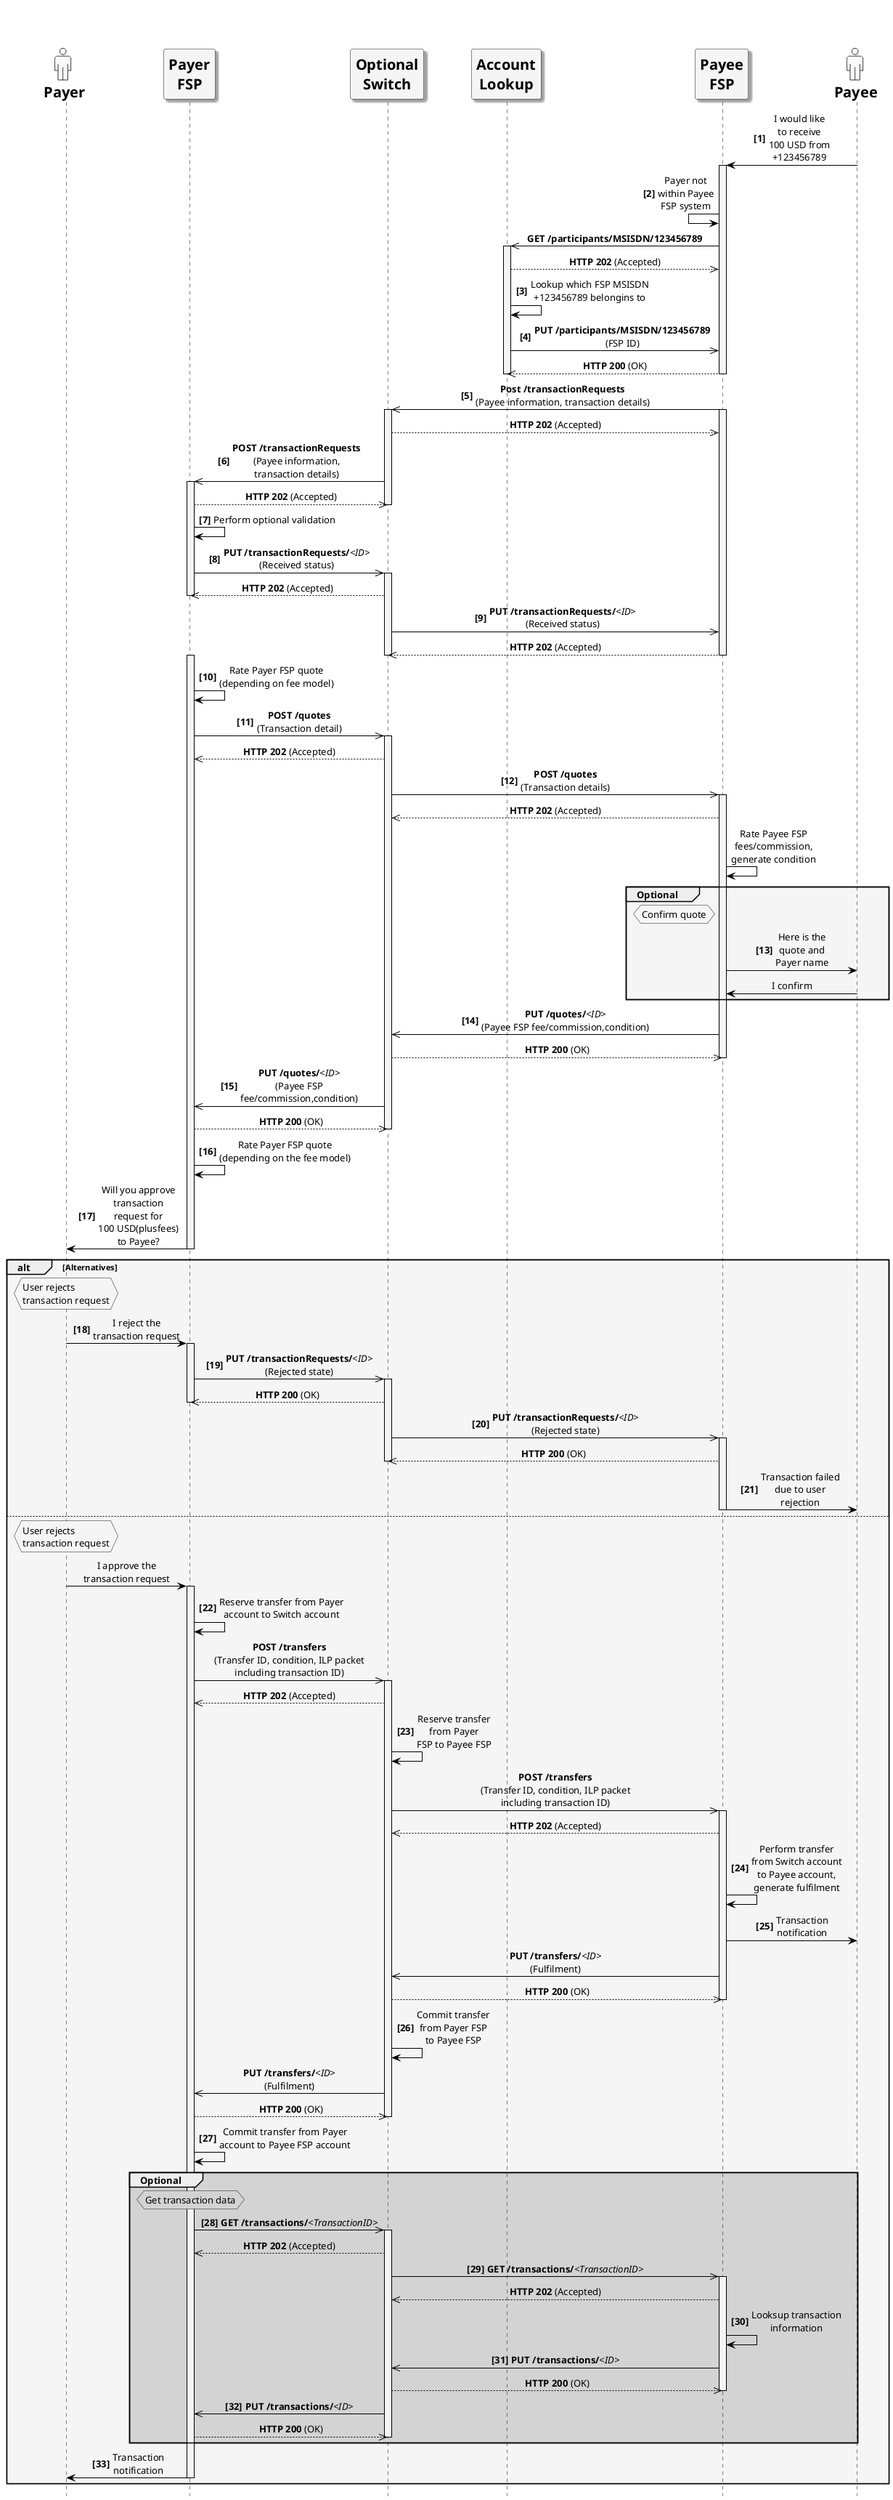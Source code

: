 /'*****
License
--------------
Copyright © 2017 Bill & Melinda Gates Foundation
The Mojaloop files are made available by the Bill & Melinda Gates Foundation under the Apache License, Version 2.0 (the "License") and you may not use these files except in compliance with the License. You may obtain a copy of the License at
http://www.apache.org/licenses/LICENSE-2.0
Unless required by applicable law or agreed to in writing, the Mojaloop files are distributed on an "AS IS" BASIS, WITHOUT WARRANTIES OR CONDITIONS OF ANY KIND, either express or implied. See the License for the specific language governing permissions and limitations under the License.
Contributors
--------------
This is the official list of the Mojaloop project contributors for this file.
Names of the original copyright holders (individuals or organizations)
should be listed with a '*' in the first column. People who have
contributed from an organization can be listed under the organization
that actually holds the copyright for their contributions (see the
Gates Foundation organization for an example). Those individuals should have
their names indented and be marked with a '-'. Email address can be added
optionally within square brackets <email>.
* Gates Foundation
- Name Surname <name.surname@gatesfoundation.com>

* Henk Kodde <henk.kodde@modusbox.com>
--------------
******'/

@startuml

' define actor image
sprite $actor [25x48/16] {
  0000000000010000000000000
  0000000006CAC910000000000
  0000000095101292000000000
  0000000651000119000000000
  0000000B10000018400000000
  0000001A10000016600000000
  0000000B10000017510000000
  000000083100001A210000000
  0000000191000176110000000
  000000003A866A61100000000
  0000000000466211100000000
  0003333333334443333310000
  0088888888888888888892000
  0821111111111111111118200
  8311111111111111111111A00
  A111111111111111111111A20
  A111111111111111111111A20
  A111111111111111111111A20
  A111111111111111111111A20
  A111111111111111111111A20
  A111111111111111111111A20
  A111111111111111111111A20
  A111111111111111111111A20
  A111551111111111138111A20
  A111661111111111139111A20
  A211661111111111139111A20
  A211661111111111139111A20
  A211661111161111139111A20
  A2116611111A2111139111A20
  A2116611111A2111139111A20
  A2116611111A2111139111A20
  A7669611111A211113A666B20
  36669611111A211113A666610
  00016611111A2111139111110
  00006611111A2111139100000
  00006611111A2111139100000
  00006611111A2111139100000
  00006611111A2111139100000
  00006611111A2111139100000
  00006611111A2111139100000
  00006611111A2111139100000
  00006611111A2111139100000
  00006611111A2111139100000
  00006611111A2111139100000
  00006966666B7666679100000
  0000266666666666664100000
  0000000111111111111100000
  0000000000000000000000000
}

' declaring skinparam
skinparam sequenceMessageAlign center
skinparam shadowing false
skinparam defaultFontName Verdana
skinparam monochrome true
skinparam SequenceLifeLineBackgroundColor WhiteSmoke
skinparam SequenceLifeLineBorderColor Black
skinparam ActorFontStyle Bold
skinparam ActorFontSize 20
skinparam ParticipantFontStyle Bold
skinparam ParticipantFontSize 20
skinparam ParticipantBackgroundColor WhiteSmoke
skinparam ArrowColor Black

skinparam actor {
  Bordercolor none
  Backgroundcolor none
  shadowing false
}

skinparam participant {
  shadowing true
}

hide footbox

' declare title
' title Payee Initiated Transaction pattern using the asynchronous REST binding

' Actor Keys:
' participant - FSP(Payer/Payee) and Switch
' actor - Payer/Payee(s)

' declare actors
actor "<$actor>\nPayer" as Payer
participant "Payer\nFSP" as PayerFSP
participant "Optional\nSwitch" as Switch
participant "Account\nLookup" as ALS
participant "Payee\nFSP" as PayeeFSP
actor "<$actor>\nPayee" as Payee

' start flow
autonumber 1 1 "<b>[0]"
PayeeFSP <- Payee: I would like\nto receive\n100 USD from\n+123456789
activate PayeeFSP
PayeeFSP <- PayeeFSP: Payer not\nwithin Payee\nFSP system
autonumber stop
ALS <<- PayeeFSP: **GET /participants/MSISDN/123456789**
activate ALS
ALS -->> PayeeFSP: **HTTP 202** (Accepted)
autonumber resume
ALS -> ALS: Lookup which FSP MSISDN\n+123456789 belongins to
ALS ->> PayeeFSP: **PUT /participants/MSISDN/123456789**\n(FSP ID)
autonumber stop
ALS <<-- PayeeFSP: **HTTP 200** (OK)
deactivate ALS
deactivate PayeeFSP
autonumber resume
Switch <<- PayeeFSP: **Post /transactionRequests**\n(Payee information, transaction details)
activate PayeeFSP
activate Switch
autonumber stop
Switch -->> PayeeFSP: **HTTP 202** (Accepted)
autonumber resume
PayerFSP <<- Switch: **POST /transactionRequests**\n(Payee information,\ntransaction details)
activate PayerFSP
autonumber stop
PayerFSP -->> Switch: **HTTP 202** (Accepted)
deactivate Switch
autonumber resume
PayerFSP -> PayerFSP: Perform optional validation
PayerFSP ->> Switch: **PUT /transactionRequests/**<i><ID></i>\n(Received status)
autonumber stop
activate Switch
PayerFSP <<-- Switch: **HTTP 202** (Accepted)
deactivate PayerFSP
autonumber resume
Switch ->> PayeeFSP: **PUT /transactionRequests/**<i><ID></i>\n(Received status)
autonumber stop
Switch <<-- PayeeFSP: **HTTP 202** (Accepted)
deactivate PayeeFSP
deactivate Switch
autonumber resume
activate PayerFSP
PayerFSP -> PayerFSP: Rate Payer FSP quote\n(depending on fee model)
PayerFSP ->> Switch: **POST /quotes**\n(Transaction detail)
activate Switch
autonumber stop
PayerFSP <<-- Switch: **HTTP 202** (Accepted)
autonumber resume
Switch ->> PayeeFSP: **POST /quotes**\n(Transaction details)
activate PayeeFSP
autonumber stop
Switch <<-- PayeeFSP: **HTTP 202** (Accepted)
PayeeFSP -> PayeeFSP: Rate Payee FSP\nfees/commission,\ngenerate condition
group #OldLace Optional
  hnote left of PayeeFSP #OldLace
  Confirm quote
  end hnote
  autonumber resume
  PayeeFSP -> Payee: Here is the\nquote and\nPayer name
  autonumber stop
  PayeeFSP <- Payee: I confirm
end
autonumber resume
Switch <<- PayeeFSP: **PUT /quotes/**<i><ID></i>\n(Payee FSP fee/commission,condition)
autonumber stop
Switch -->> PayeeFSP: **HTTP 200** (OK)
deactivate PayeeFSP
autonumber resume
PayerFSP <<- Switch: **PUT /quotes/**<i><ID></i>\n(Payee FSP\nfee/commission,condition)
autonumber stop
PayerFSP -->> Switch: **HTTP 200** (OK)
deactivate Switch
autonumber resume
PayerFSP -> PayerFSP: Rate Payer FSP quote\n(depending on the fee model)
Payer <- PayerFSP: Will you approve\ntransaction\nrequest for\n100 USD(plusfees)\nto Payee?
deactivate PayerFSP
Alt #OldLace Alternatives
  hnote over of Payer #OldLace
    User rejects 
    transaction request
  end hnote
  autonumber resume
  Payer -> PayerFSP: I reject the\ntransaction request
  activate PayerFSP
  PayerFSP ->> Switch: **PUT /transactionRequests/**<i><ID></i>\n(Rejected state)
  activate Switch
  autonumber stop
  PayerFSP <<-- Switch: **HTTP 200** (OK)
  deactivate PayerFSP
  autonumber resume
  Switch ->> PayeeFSP: **PUT /transactionRequests/**<i><ID></i>\n(Rejected state)
  activate PayeeFSP
  autonumber stop
  Switch <<-- PayeeFSP: **HTTP 200** (OK)
  deactivate Switch
  autonumber resume
  PayeeFSP -> Payee: Transaction failed\ndue to user\nrejection
  deactivate PayeeFSP
  autonumber stop
else
  hnote over of Payer #OldLace
    User rejects 
    transaction request
  end hnote
  Payer -> PayerFSP: I approve the\ntransaction request
  activate PayerFSP
  autonumber resume
  PayerFSP -> PayerFSP: Reserve transfer from Payer\naccount to Switch account
  autonumber stop
  PayerFSP ->> Switch: **POST /transfers**\n(Transfer ID, condition, ILP packet\nincluding transaction ID)
  activate Switch
  PayerFSP <<-- Switch: **HTTP 202** (Accepted)
  autonumber resume
  Switch -> Switch: Reserve transfer\nfrom Payer\nFSP to Payee FSP
  autonumber stop
  Switch ->> PayeeFSP: **POST /transfers**\n(Transfer ID, condition, ILP packet\nincluding transaction ID)
  activate PayeeFSP
  Switch <<-- PayeeFSP: **HTTP 202** (Accepted)
  autonumber resume
  PayeeFSP -> PayeeFSP: Perform transfer\nfrom Switch account\nto Payee account,\ngenerate fulfilment
  PayeeFSP -> Payee: Transaction\nnotification
  autonumber stop
  Switch <<- PayeeFSP: **PUT /transfers/**<i><ID></i>\n(Fulfilment)
  Switch -->> PayeeFSP: **HTTP 200** (OK)
  deactivate PayeeFSP
  autonumber resume
  Switch -> Switch: Commit transfer\nfrom Payer FSP\nto Payee FSP
  autonumber stop
  PayerFSP <<- Switch: **PUT /transfers/**<i><ID></i>\n(Fulfilment)
  PayerFSP -->> Switch: **HTTP 200** (OK)
  deactivate Switch
  autonumber resume
  PayerFSP -> PayerFSP: Commit transfer from Payer\naccount to Payee FSP account
  group #LightGrey Optional
    hnote over PayerFSP #LightGrey
      Get transaction data
    end hnote
    autonumber resume
    PayerFSP ->> Switch: **GET /transactions/**<i><TransactionID></i>
    activate Switch
    autonumber stop
    PayerFSP <<-- Switch: **HTTP 202** (Accepted)
    autonumber resume
    Switch ->> PayeeFSP: **GET /transactions/**<i><TransactionID></i>
    activate PayeeFSP
    autonumber stop
    Switch <<-- PayeeFSP: **HTTP 202** (Accepted)
    autonumber resume
    PayeeFSP -> PayeeFSP: Looksup transaction\ninformation
    Switch <<- PayeeFSP: **PUT /transactions/**<i><ID></i>
    autonumber stop
    Switch -->> PayeeFSP: **HTTP 200** (OK)
    deactivate PayeeFSP
    autonumber resume
    PayerFSP <<- Switch: **PUT /transactions/**<i><ID></i>
    autonumber stop
    PayerFSP -->> Switch: **HTTP 200** (OK)
    deactivate Switch
  end
  autonumber resume
  Payer <- PayerFSP: Transaction\nnotification
  deactivate PayerFSP
end
@enduml
